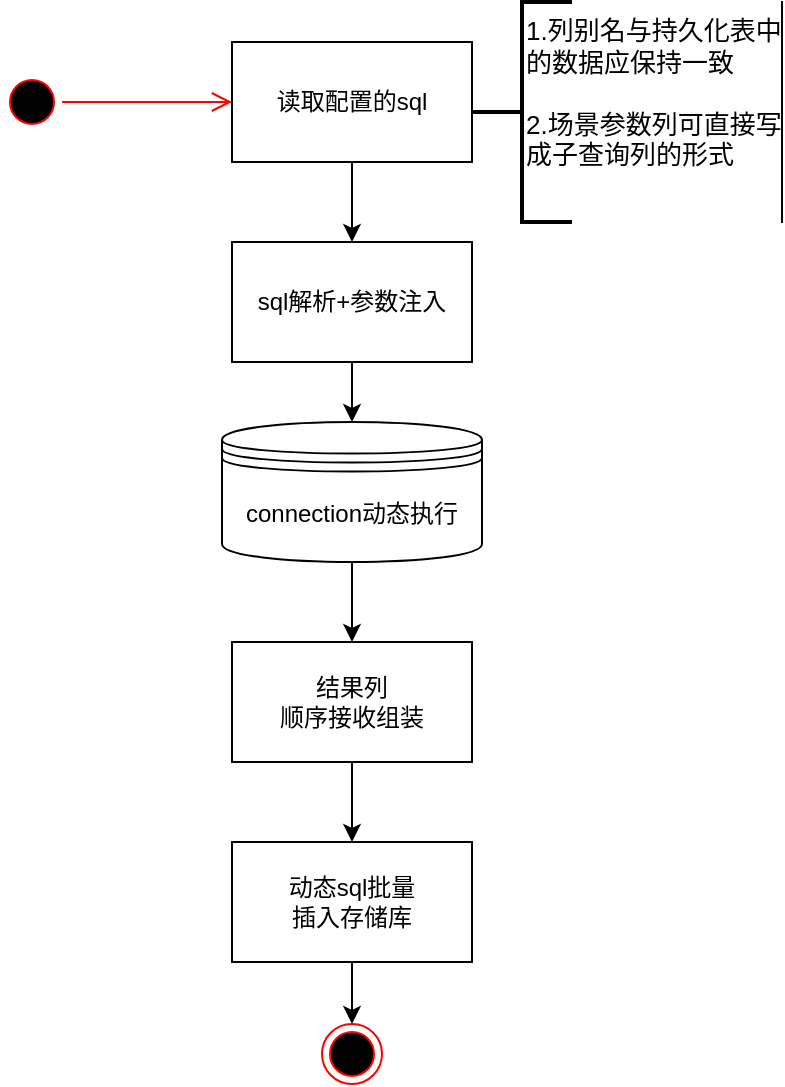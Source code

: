 <mxfile version="14.6.1" type="github">
  <diagram id="C5RBs43oDa-KdzZeNtuy" name="Page-1">
    <mxGraphModel dx="1038" dy="580" grid="1" gridSize="10" guides="1" tooltips="1" connect="1" arrows="1" fold="1" page="1" pageScale="1" pageWidth="827" pageHeight="1169" math="0" shadow="0">
      <root>
        <mxCell id="WIyWlLk6GJQsqaUBKTNV-0" />
        <mxCell id="WIyWlLk6GJQsqaUBKTNV-1" parent="WIyWlLk6GJQsqaUBKTNV-0" />
        <mxCell id="Yjb89BRgJoywNINF-x6U-2" value="" style="edgeStyle=orthogonalEdgeStyle;rounded=0;orthogonalLoop=1;jettySize=auto;html=1;" edge="1" parent="WIyWlLk6GJQsqaUBKTNV-1" source="Yjb89BRgJoywNINF-x6U-0" target="Yjb89BRgJoywNINF-x6U-1">
          <mxGeometry relative="1" as="geometry" />
        </mxCell>
        <mxCell id="Yjb89BRgJoywNINF-x6U-0" value="读取配置的sql&lt;br&gt;" style="rounded=0;whiteSpace=wrap;html=1;" vertex="1" parent="WIyWlLk6GJQsqaUBKTNV-1">
          <mxGeometry x="315" y="120" width="120" height="60" as="geometry" />
        </mxCell>
        <mxCell id="Yjb89BRgJoywNINF-x6U-4" value="" style="edgeStyle=orthogonalEdgeStyle;rounded=0;orthogonalLoop=1;jettySize=auto;html=1;entryX=0.5;entryY=0;entryDx=0;entryDy=0;" edge="1" parent="WIyWlLk6GJQsqaUBKTNV-1" source="Yjb89BRgJoywNINF-x6U-1" target="Yjb89BRgJoywNINF-x6U-12">
          <mxGeometry relative="1" as="geometry">
            <mxPoint x="375" y="378" as="targetPoint" />
          </mxGeometry>
        </mxCell>
        <mxCell id="Yjb89BRgJoywNINF-x6U-1" value="sql解析+参数注入" style="rounded=0;whiteSpace=wrap;html=1;" vertex="1" parent="WIyWlLk6GJQsqaUBKTNV-1">
          <mxGeometry x="315" y="220" width="120" height="60" as="geometry" />
        </mxCell>
        <mxCell id="Yjb89BRgJoywNINF-x6U-6" value="" style="edgeStyle=orthogonalEdgeStyle;rounded=0;orthogonalLoop=1;jettySize=auto;html=1;" edge="1" parent="WIyWlLk6GJQsqaUBKTNV-1" source="Yjb89BRgJoywNINF-x6U-12" target="Yjb89BRgJoywNINF-x6U-5">
          <mxGeometry relative="1" as="geometry">
            <mxPoint x="375" y="448" as="sourcePoint" />
          </mxGeometry>
        </mxCell>
        <mxCell id="Yjb89BRgJoywNINF-x6U-26" value="" style="edgeStyle=orthogonalEdgeStyle;rounded=1;orthogonalLoop=1;jettySize=auto;html=1;shadow=0;fontSize=13;startArrow=none;startFill=0;" edge="1" parent="WIyWlLk6GJQsqaUBKTNV-1" source="Yjb89BRgJoywNINF-x6U-5" target="Yjb89BRgJoywNINF-x6U-25">
          <mxGeometry relative="1" as="geometry" />
        </mxCell>
        <mxCell id="Yjb89BRgJoywNINF-x6U-5" value="结果列&lt;br&gt;顺序接收组装" style="rounded=0;whiteSpace=wrap;html=1;" vertex="1" parent="WIyWlLk6GJQsqaUBKTNV-1">
          <mxGeometry x="315" y="420" width="120" height="60" as="geometry" />
        </mxCell>
        <mxCell id="Yjb89BRgJoywNINF-x6U-13" value="" style="edgeStyle=orthogonalEdgeStyle;rounded=0;orthogonalLoop=1;jettySize=auto;html=1;startArrow=none;startFill=0;strokeColor=none;" edge="1" parent="WIyWlLk6GJQsqaUBKTNV-1" source="Yjb89BRgJoywNINF-x6U-8" target="Yjb89BRgJoywNINF-x6U-0">
          <mxGeometry relative="1" as="geometry" />
        </mxCell>
        <mxCell id="Yjb89BRgJoywNINF-x6U-8" value="1.列别名与持久化表中的数据应保持一致&lt;br&gt;&lt;br&gt;2.场景参数列可直接写成子查询列的形式" style="shape=partialRectangle;whiteSpace=wrap;html=1;top=0;bottom=0;fillColor=none;align=left;verticalAlign=top;fontSize=13;" vertex="1" parent="WIyWlLk6GJQsqaUBKTNV-1">
          <mxGeometry x="460" y="100" width="130" height="110" as="geometry" />
        </mxCell>
        <mxCell id="Yjb89BRgJoywNINF-x6U-12" value="&lt;span&gt;connection动态执行&lt;/span&gt;" style="shape=datastore;whiteSpace=wrap;html=1;" vertex="1" parent="WIyWlLk6GJQsqaUBKTNV-1">
          <mxGeometry x="310" y="310" width="130" height="70" as="geometry" />
        </mxCell>
        <mxCell id="Yjb89BRgJoywNINF-x6U-18" value="" style="ellipse;html=1;shape=startState;fillColor=#000000;strokeColor=#ff0000;" vertex="1" parent="WIyWlLk6GJQsqaUBKTNV-1">
          <mxGeometry x="200" y="135" width="30" height="30" as="geometry" />
        </mxCell>
        <mxCell id="Yjb89BRgJoywNINF-x6U-19" value="" style="edgeStyle=orthogonalEdgeStyle;html=1;verticalAlign=bottom;endArrow=open;endSize=8;strokeColor=#ff0000;shadow=0;entryX=0;entryY=0.5;entryDx=0;entryDy=0;" edge="1" source="Yjb89BRgJoywNINF-x6U-18" parent="WIyWlLk6GJQsqaUBKTNV-1" target="Yjb89BRgJoywNINF-x6U-0">
          <mxGeometry relative="1" as="geometry">
            <mxPoint x="155" y="220" as="targetPoint" />
          </mxGeometry>
        </mxCell>
        <mxCell id="Yjb89BRgJoywNINF-x6U-24" value="" style="strokeWidth=2;html=1;shape=mxgraph.flowchart.annotation_2;align=left;labelPosition=right;pointerEvents=1;" vertex="1" parent="WIyWlLk6GJQsqaUBKTNV-1">
          <mxGeometry x="435" y="100" width="50" height="110" as="geometry" />
        </mxCell>
        <mxCell id="Yjb89BRgJoywNINF-x6U-29" style="edgeStyle=orthogonalEdgeStyle;rounded=1;orthogonalLoop=1;jettySize=auto;html=1;shadow=0;fontSize=13;startArrow=none;startFill=0;" edge="1" parent="WIyWlLk6GJQsqaUBKTNV-1" source="Yjb89BRgJoywNINF-x6U-25" target="Yjb89BRgJoywNINF-x6U-28">
          <mxGeometry relative="1" as="geometry" />
        </mxCell>
        <mxCell id="Yjb89BRgJoywNINF-x6U-25" value="动态sql批量&lt;br&gt;插入存储库" style="whiteSpace=wrap;html=1;rounded=0;" vertex="1" parent="WIyWlLk6GJQsqaUBKTNV-1">
          <mxGeometry x="315" y="520" width="120" height="60" as="geometry" />
        </mxCell>
        <mxCell id="Yjb89BRgJoywNINF-x6U-28" value="" style="ellipse;html=1;shape=endState;fillColor=#000000;strokeColor=#ff0000;fontSize=13;align=left;" vertex="1" parent="WIyWlLk6GJQsqaUBKTNV-1">
          <mxGeometry x="360" y="611" width="30" height="30" as="geometry" />
        </mxCell>
      </root>
    </mxGraphModel>
  </diagram>
</mxfile>
